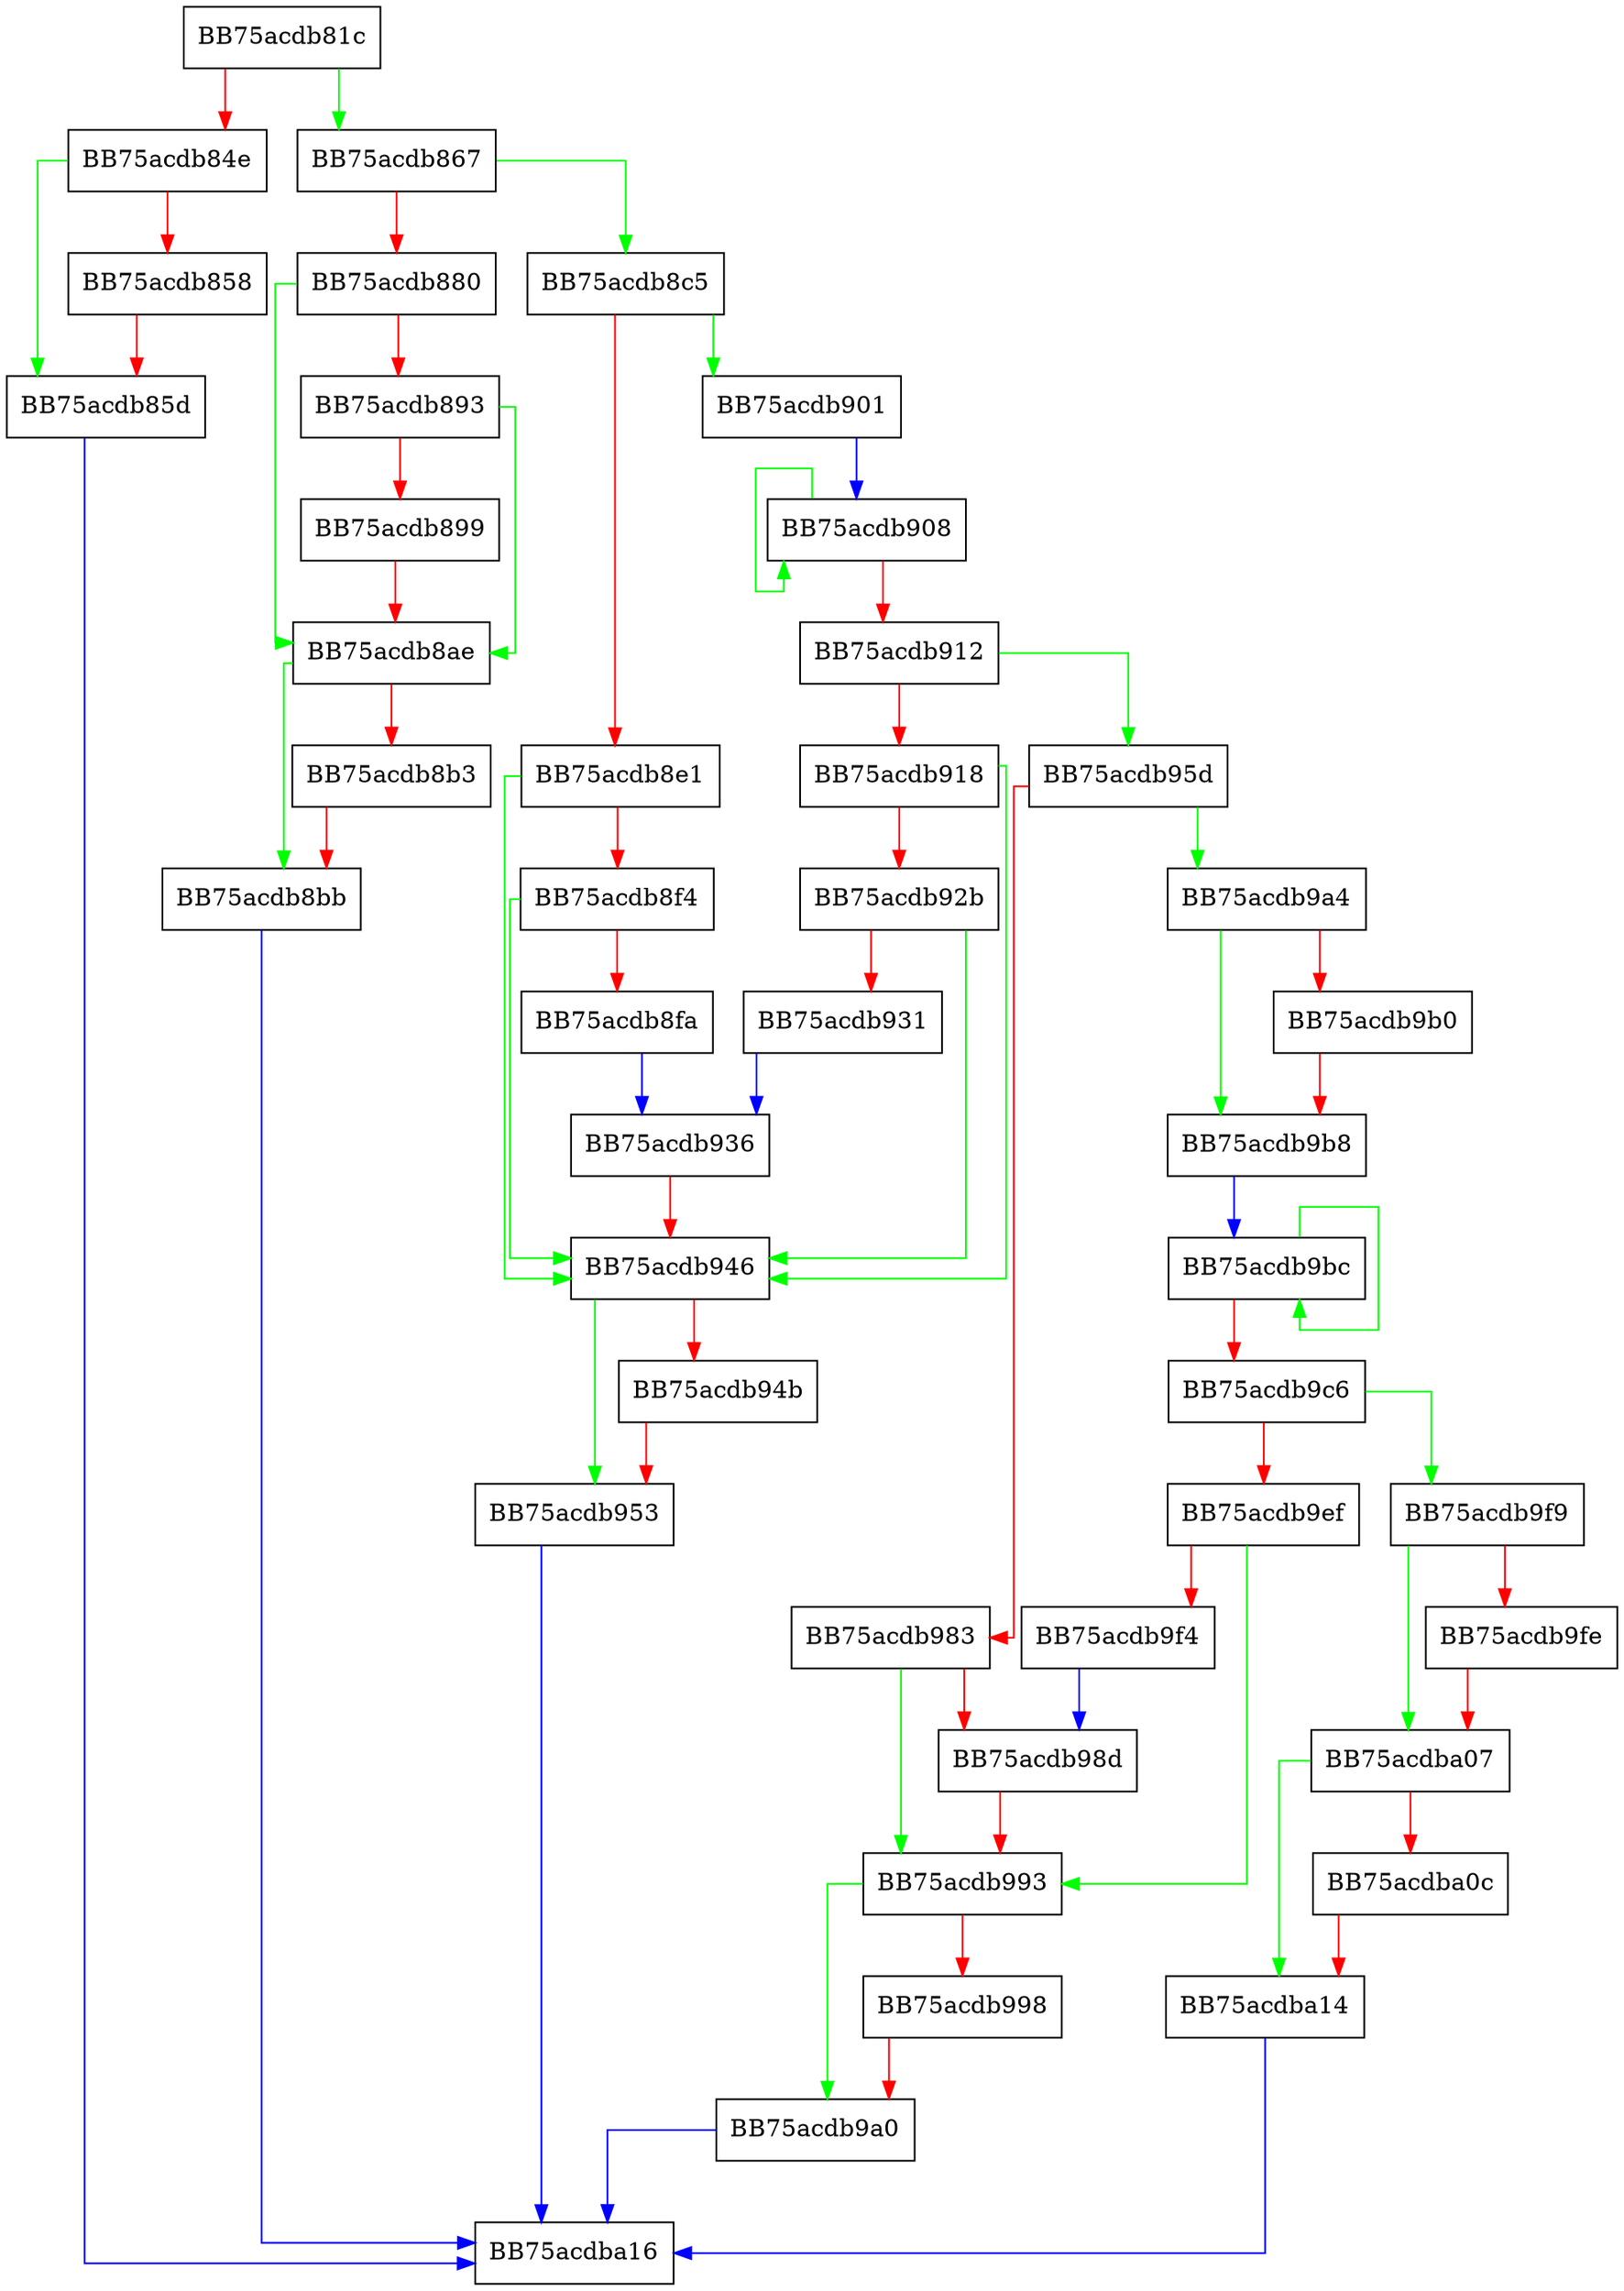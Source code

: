 digraph PopulateRemovalDataItemFromValue {
  node [shape="box"];
  graph [splines=ortho];
  BB75acdb81c -> BB75acdb867 [color="green"];
  BB75acdb81c -> BB75acdb84e [color="red"];
  BB75acdb84e -> BB75acdb85d [color="green"];
  BB75acdb84e -> BB75acdb858 [color="red"];
  BB75acdb858 -> BB75acdb85d [color="red"];
  BB75acdb85d -> BB75acdba16 [color="blue"];
  BB75acdb867 -> BB75acdb8c5 [color="green"];
  BB75acdb867 -> BB75acdb880 [color="red"];
  BB75acdb880 -> BB75acdb8ae [color="green"];
  BB75acdb880 -> BB75acdb893 [color="red"];
  BB75acdb893 -> BB75acdb8ae [color="green"];
  BB75acdb893 -> BB75acdb899 [color="red"];
  BB75acdb899 -> BB75acdb8ae [color="red"];
  BB75acdb8ae -> BB75acdb8bb [color="green"];
  BB75acdb8ae -> BB75acdb8b3 [color="red"];
  BB75acdb8b3 -> BB75acdb8bb [color="red"];
  BB75acdb8bb -> BB75acdba16 [color="blue"];
  BB75acdb8c5 -> BB75acdb901 [color="green"];
  BB75acdb8c5 -> BB75acdb8e1 [color="red"];
  BB75acdb8e1 -> BB75acdb946 [color="green"];
  BB75acdb8e1 -> BB75acdb8f4 [color="red"];
  BB75acdb8f4 -> BB75acdb946 [color="green"];
  BB75acdb8f4 -> BB75acdb8fa [color="red"];
  BB75acdb8fa -> BB75acdb936 [color="blue"];
  BB75acdb901 -> BB75acdb908 [color="blue"];
  BB75acdb908 -> BB75acdb908 [color="green"];
  BB75acdb908 -> BB75acdb912 [color="red"];
  BB75acdb912 -> BB75acdb95d [color="green"];
  BB75acdb912 -> BB75acdb918 [color="red"];
  BB75acdb918 -> BB75acdb946 [color="green"];
  BB75acdb918 -> BB75acdb92b [color="red"];
  BB75acdb92b -> BB75acdb946 [color="green"];
  BB75acdb92b -> BB75acdb931 [color="red"];
  BB75acdb931 -> BB75acdb936 [color="blue"];
  BB75acdb936 -> BB75acdb946 [color="red"];
  BB75acdb946 -> BB75acdb953 [color="green"];
  BB75acdb946 -> BB75acdb94b [color="red"];
  BB75acdb94b -> BB75acdb953 [color="red"];
  BB75acdb953 -> BB75acdba16 [color="blue"];
  BB75acdb95d -> BB75acdb9a4 [color="green"];
  BB75acdb95d -> BB75acdb983 [color="red"];
  BB75acdb983 -> BB75acdb993 [color="green"];
  BB75acdb983 -> BB75acdb98d [color="red"];
  BB75acdb98d -> BB75acdb993 [color="red"];
  BB75acdb993 -> BB75acdb9a0 [color="green"];
  BB75acdb993 -> BB75acdb998 [color="red"];
  BB75acdb998 -> BB75acdb9a0 [color="red"];
  BB75acdb9a0 -> BB75acdba16 [color="blue"];
  BB75acdb9a4 -> BB75acdb9b8 [color="green"];
  BB75acdb9a4 -> BB75acdb9b0 [color="red"];
  BB75acdb9b0 -> BB75acdb9b8 [color="red"];
  BB75acdb9b8 -> BB75acdb9bc [color="blue"];
  BB75acdb9bc -> BB75acdb9bc [color="green"];
  BB75acdb9bc -> BB75acdb9c6 [color="red"];
  BB75acdb9c6 -> BB75acdb9f9 [color="green"];
  BB75acdb9c6 -> BB75acdb9ef [color="red"];
  BB75acdb9ef -> BB75acdb993 [color="green"];
  BB75acdb9ef -> BB75acdb9f4 [color="red"];
  BB75acdb9f4 -> BB75acdb98d [color="blue"];
  BB75acdb9f9 -> BB75acdba07 [color="green"];
  BB75acdb9f9 -> BB75acdb9fe [color="red"];
  BB75acdb9fe -> BB75acdba07 [color="red"];
  BB75acdba07 -> BB75acdba14 [color="green"];
  BB75acdba07 -> BB75acdba0c [color="red"];
  BB75acdba0c -> BB75acdba14 [color="red"];
  BB75acdba14 -> BB75acdba16 [color="blue"];
}